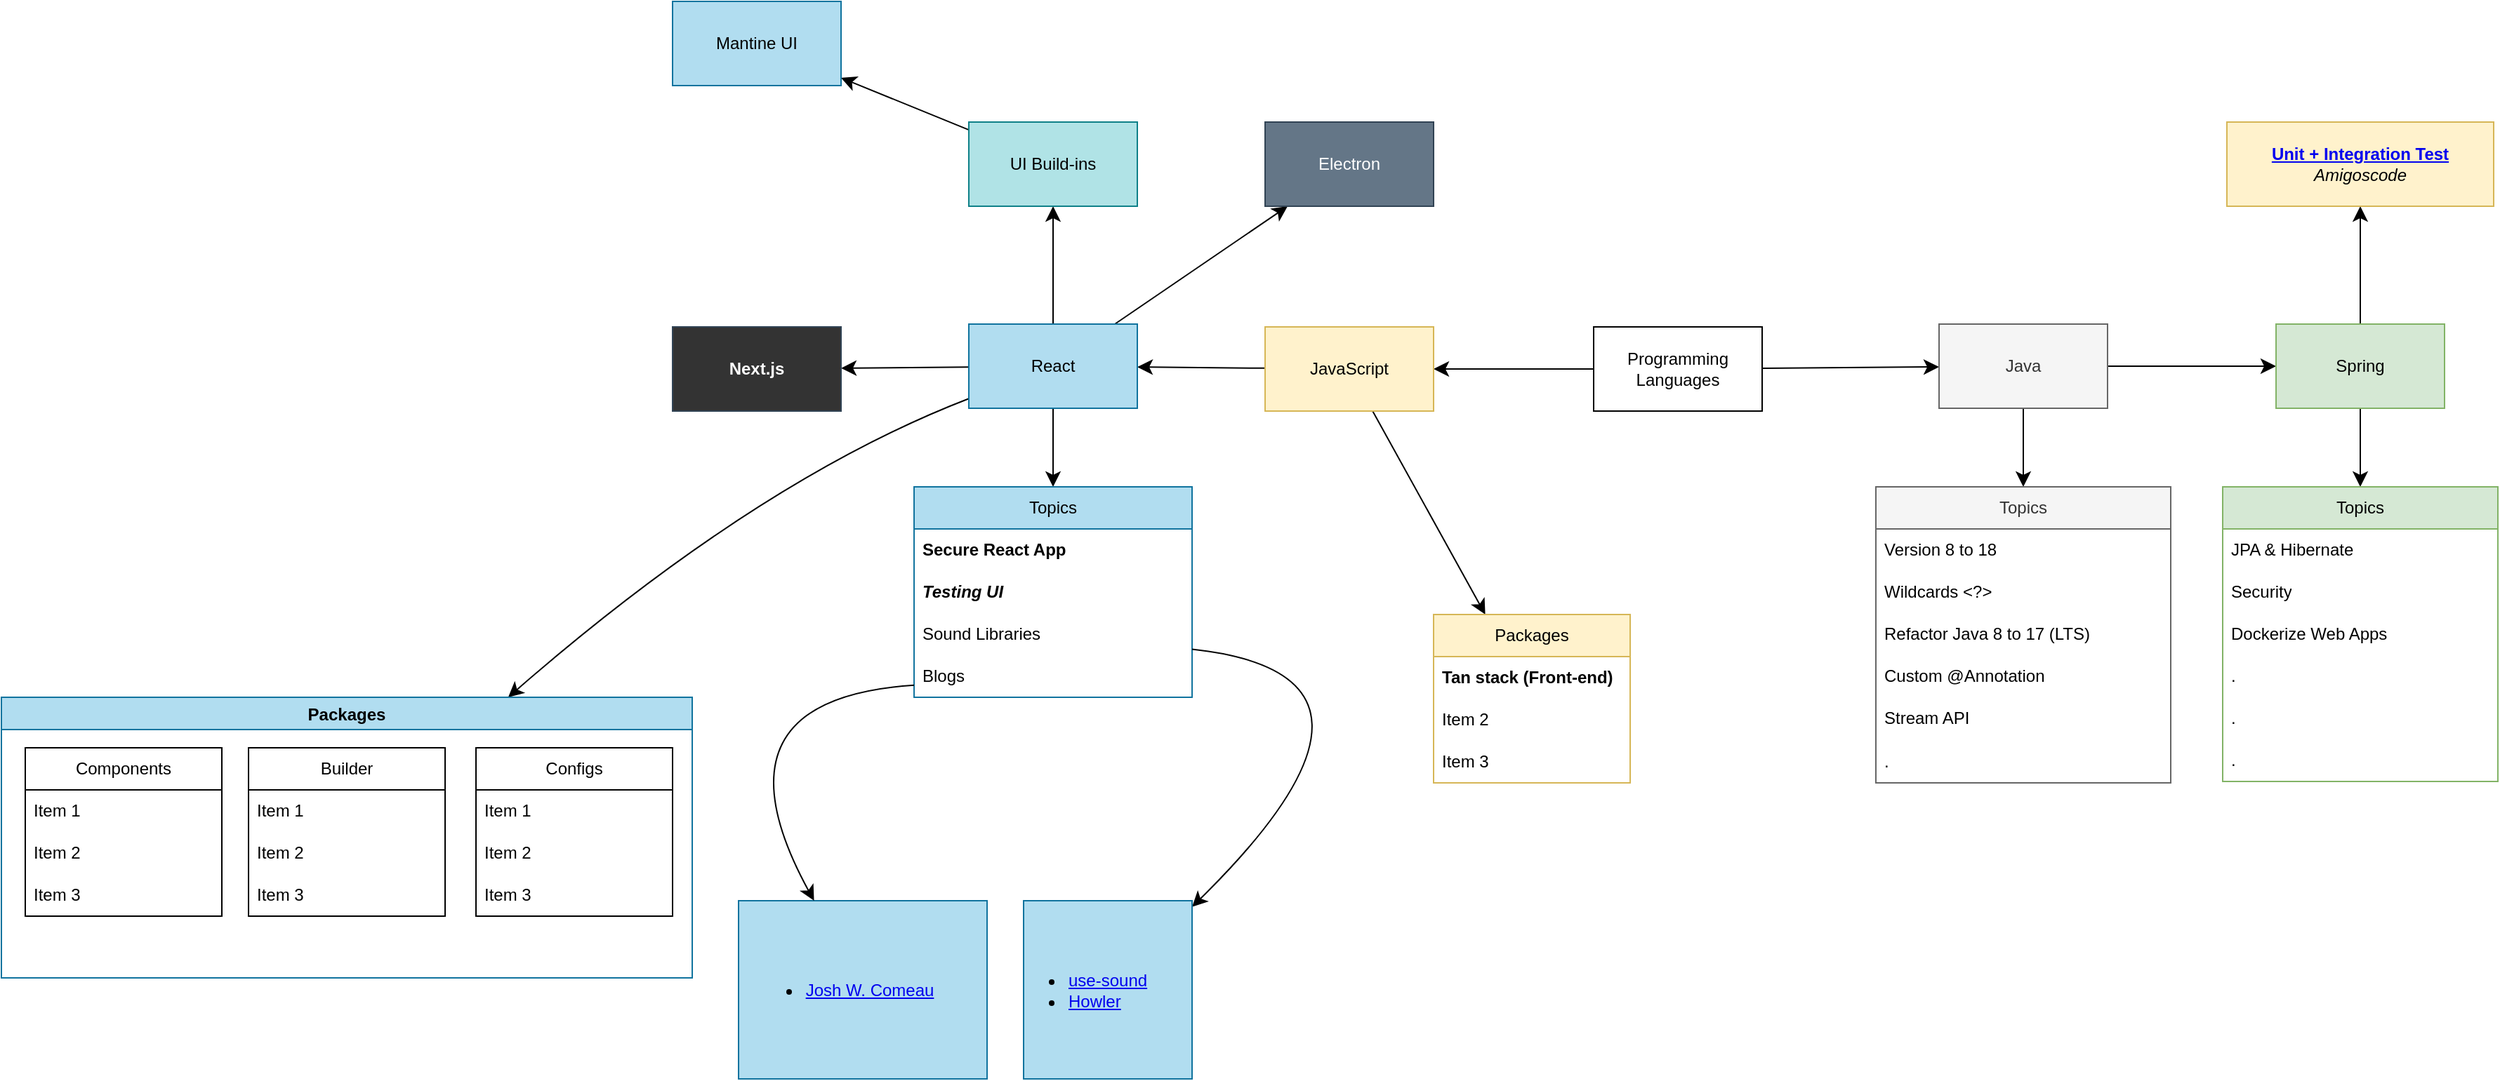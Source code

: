 <mxfile version="24.7.12" pages="4">
  <diagram name="Web tech" id="L8_Ru0DfRYATbcx9QnJk">
    <mxGraphModel dx="3034" dy="1204" grid="0" gridSize="10" guides="1" tooltips="1" connect="1" arrows="1" fold="1" page="0" pageScale="1" pageWidth="850" pageHeight="1100" math="0" shadow="0">
      <root>
        <mxCell id="0" />
        <mxCell id="1" parent="0" />
        <mxCell id="A_tRMl9OzeEIElT0_HVN-3" value="" style="edgeStyle=none;curved=1;rounded=0;orthogonalLoop=1;jettySize=auto;html=1;fontSize=12;startSize=8;endSize=8;" edge="1" parent="1" source="A_tRMl9OzeEIElT0_HVN-1" target="A_tRMl9OzeEIElT0_HVN-2">
          <mxGeometry relative="1" as="geometry" />
        </mxCell>
        <mxCell id="A_tRMl9OzeEIElT0_HVN-25" value="" style="edgeStyle=none;curved=1;rounded=0;orthogonalLoop=1;jettySize=auto;html=1;fontSize=12;startSize=8;endSize=8;" edge="1" parent="1" source="A_tRMl9OzeEIElT0_HVN-1" target="A_tRMl9OzeEIElT0_HVN-24">
          <mxGeometry relative="1" as="geometry" />
        </mxCell>
        <mxCell id="A_tRMl9OzeEIElT0_HVN-1" value="Programming Languages" style="whiteSpace=wrap;html=1;" vertex="1" parent="1">
          <mxGeometry x="-116" y="124" width="120" height="60" as="geometry" />
        </mxCell>
        <mxCell id="A_tRMl9OzeEIElT0_HVN-5" value="" style="edgeStyle=none;curved=1;rounded=0;orthogonalLoop=1;jettySize=auto;html=1;fontSize=12;startSize=8;endSize=8;" edge="1" parent="1" source="A_tRMl9OzeEIElT0_HVN-2" target="A_tRMl9OzeEIElT0_HVN-4">
          <mxGeometry relative="1" as="geometry" />
        </mxCell>
        <mxCell id="A_tRMl9OzeEIElT0_HVN-12" value="" style="edgeStyle=none;curved=1;rounded=0;orthogonalLoop=1;jettySize=auto;html=1;fontSize=12;startSize=8;endSize=8;" edge="1" parent="1" source="A_tRMl9OzeEIElT0_HVN-2" target="A_tRMl9OzeEIElT0_HVN-8">
          <mxGeometry relative="1" as="geometry" />
        </mxCell>
        <mxCell id="A_tRMl9OzeEIElT0_HVN-2" value="Java" style="whiteSpace=wrap;html=1;fillColor=#f5f5f5;fontColor=#333333;strokeColor=#666666;" vertex="1" parent="1">
          <mxGeometry x="130" y="122" width="120" height="60" as="geometry" />
        </mxCell>
        <mxCell id="A_tRMl9OzeEIElT0_HVN-7" value="" style="edgeStyle=none;curved=1;rounded=0;orthogonalLoop=1;jettySize=auto;html=1;fontSize=12;startSize=8;endSize=8;" edge="1" parent="1" source="A_tRMl9OzeEIElT0_HVN-4" target="A_tRMl9OzeEIElT0_HVN-6">
          <mxGeometry relative="1" as="geometry" />
        </mxCell>
        <mxCell id="A_tRMl9OzeEIElT0_HVN-20" value="" style="edgeStyle=none;curved=1;rounded=0;orthogonalLoop=1;jettySize=auto;html=1;fontSize=12;startSize=8;endSize=8;" edge="1" parent="1" source="A_tRMl9OzeEIElT0_HVN-4" target="A_tRMl9OzeEIElT0_HVN-16">
          <mxGeometry relative="1" as="geometry" />
        </mxCell>
        <UserObject label="Spring" link="https://start.spring.io/" linkTarget="_blank" id="A_tRMl9OzeEIElT0_HVN-4">
          <mxCell style="whiteSpace=wrap;html=1;fillColor=#d5e8d4;strokeColor=#82b366;" vertex="1" parent="1">
            <mxGeometry x="370" y="122" width="120" height="60" as="geometry" />
          </mxCell>
        </UserObject>
        <mxCell id="A_tRMl9OzeEIElT0_HVN-6" value="&lt;div&gt;&lt;a href=&quot;https://www.youtube.com/watch?v=Geq60OVyBPg&quot;&gt;&lt;b&gt;Unit + Integration Test &lt;br&gt;&lt;/b&gt;&lt;/a&gt;&lt;/div&gt;&lt;div&gt;&lt;i&gt;Amigoscode&lt;/i&gt;&lt;br&gt;&lt;/div&gt;" style="whiteSpace=wrap;html=1;fillColor=#fff2cc;strokeColor=#d6b656;" vertex="1" parent="1">
          <mxGeometry x="335" y="-22" width="190" height="60" as="geometry" />
        </mxCell>
        <mxCell id="A_tRMl9OzeEIElT0_HVN-8" value="Topics" style="swimlane;fontStyle=0;childLayout=stackLayout;horizontal=1;startSize=30;horizontalStack=0;resizeParent=1;resizeParentMax=0;resizeLast=0;collapsible=1;marginBottom=0;whiteSpace=wrap;html=1;fillColor=#f5f5f5;fontColor=#333333;strokeColor=#666666;" vertex="1" parent="1">
          <mxGeometry x="85" y="238" width="210" height="211" as="geometry" />
        </mxCell>
        <UserObject label="Version 8 to 18" link="https://www.youtube.com/watch?v=P7SI9mLwiqw" linkTarget="_blank" id="A_tRMl9OzeEIElT0_HVN-9">
          <mxCell style="text;strokeColor=none;fillColor=none;align=left;verticalAlign=middle;spacingLeft=4;spacingRight=4;overflow=hidden;points=[[0,0.5],[1,0.5]];portConstraint=eastwest;rotatable=0;whiteSpace=wrap;html=1;" vertex="1" parent="A_tRMl9OzeEIElT0_HVN-8">
            <mxGeometry y="30" width="210" height="30" as="geometry" />
          </mxCell>
        </UserObject>
        <UserObject label="Wildcards &amp;lt;?&amp;gt;" link="https://www.geeksforgeeks.org/wildcards-in-java/" linkTarget="_blank" id="A_tRMl9OzeEIElT0_HVN-10">
          <mxCell style="text;strokeColor=none;fillColor=none;align=left;verticalAlign=middle;spacingLeft=4;spacingRight=4;overflow=hidden;points=[[0,0.5],[1,0.5]];portConstraint=eastwest;rotatable=0;whiteSpace=wrap;html=1;" vertex="1" parent="A_tRMl9OzeEIElT0_HVN-8">
            <mxGeometry y="60" width="210" height="30" as="geometry" />
          </mxCell>
        </UserObject>
        <UserObject label="Refactor Java 8 to 17 (LTS)" link="https://www.youtube.com/watch?v=wW7uzc61tZ8" linkTarget="_blank" id="A_tRMl9OzeEIElT0_HVN-11">
          <mxCell style="text;strokeColor=none;fillColor=none;align=left;verticalAlign=middle;spacingLeft=4;spacingRight=4;overflow=hidden;points=[[0,0.5],[1,0.5]];portConstraint=eastwest;rotatable=0;whiteSpace=wrap;html=1;" vertex="1" parent="A_tRMl9OzeEIElT0_HVN-8">
            <mxGeometry y="90" width="210" height="30" as="geometry" />
          </mxCell>
        </UserObject>
        <UserObject label="Custom @Annotation" link="https://www.baeldung.com/java-custom-annotation" linkTarget="_blank" id="A_tRMl9OzeEIElT0_HVN-13">
          <mxCell style="text;strokeColor=none;fillColor=none;align=left;verticalAlign=middle;spacingLeft=4;spacingRight=4;overflow=hidden;points=[[0,0.5],[1,0.5]];portConstraint=eastwest;rotatable=0;whiteSpace=wrap;html=1;" vertex="1" parent="A_tRMl9OzeEIElT0_HVN-8">
            <mxGeometry y="120" width="210" height="30" as="geometry" />
          </mxCell>
        </UserObject>
        <UserObject label="Stream API" link="https://www.baeldung.com/java-streams" linkTarget="_blank" id="A_tRMl9OzeEIElT0_HVN-14">
          <mxCell style="text;strokeColor=none;fillColor=none;align=left;verticalAlign=middle;spacingLeft=4;spacingRight=4;overflow=hidden;points=[[0,0.5],[1,0.5]];portConstraint=eastwest;rotatable=0;whiteSpace=wrap;html=1;" vertex="1" parent="A_tRMl9OzeEIElT0_HVN-8">
            <mxGeometry y="150" width="210" height="30" as="geometry" />
          </mxCell>
        </UserObject>
        <UserObject label="." linkTarget="_blank" id="A_tRMl9OzeEIElT0_HVN-15">
          <mxCell style="text;strokeColor=none;fillColor=none;align=left;verticalAlign=middle;spacingLeft=4;spacingRight=4;overflow=hidden;points=[[0,0.5],[1,0.5]];portConstraint=eastwest;rotatable=0;whiteSpace=wrap;html=1;" vertex="1" parent="A_tRMl9OzeEIElT0_HVN-8">
            <mxGeometry y="180" width="210" height="31" as="geometry" />
          </mxCell>
        </UserObject>
        <mxCell id="A_tRMl9OzeEIElT0_HVN-16" value="Topics" style="swimlane;fontStyle=0;childLayout=stackLayout;horizontal=1;startSize=30;horizontalStack=0;resizeParent=1;resizeParentMax=0;resizeLast=0;collapsible=1;marginBottom=0;whiteSpace=wrap;html=1;fillColor=#d5e8d4;strokeColor=#82b366;" vertex="1" parent="1">
          <mxGeometry x="332" y="238" width="196" height="210" as="geometry" />
        </mxCell>
        <UserObject label="JPA &amp;amp; Hibernate" link="https://www.baeldung.com/learn-jpa-hibernate" linkTarget="_blank" id="A_tRMl9OzeEIElT0_HVN-17">
          <mxCell style="text;strokeColor=none;fillColor=none;align=left;verticalAlign=middle;spacingLeft=4;spacingRight=4;overflow=hidden;points=[[0,0.5],[1,0.5]];portConstraint=eastwest;rotatable=0;whiteSpace=wrap;html=1;" vertex="1" parent="A_tRMl9OzeEIElT0_HVN-16">
            <mxGeometry y="30" width="196" height="30" as="geometry" />
          </mxCell>
        </UserObject>
        <UserObject label="Security" link="https://www.baeldung.com/security-spring" linkTarget="_blank" id="A_tRMl9OzeEIElT0_HVN-18">
          <mxCell style="text;strokeColor=none;fillColor=none;align=left;verticalAlign=middle;spacingLeft=4;spacingRight=4;overflow=hidden;points=[[0,0.5],[1,0.5]];portConstraint=eastwest;rotatable=0;whiteSpace=wrap;html=1;" vertex="1" parent="A_tRMl9OzeEIElT0_HVN-16">
            <mxGeometry y="60" width="196" height="30" as="geometry" />
          </mxCell>
        </UserObject>
        <UserObject label="Dockerize Web Apps" link="https://www.youtube.com/watch?v=IGg1Rx29_O0" linkTarget="_blank" id="A_tRMl9OzeEIElT0_HVN-19">
          <mxCell style="text;strokeColor=none;fillColor=none;align=left;verticalAlign=middle;spacingLeft=4;spacingRight=4;overflow=hidden;points=[[0,0.5],[1,0.5]];portConstraint=eastwest;rotatable=0;whiteSpace=wrap;html=1;" vertex="1" parent="A_tRMl9OzeEIElT0_HVN-16">
            <mxGeometry y="90" width="196" height="30" as="geometry" />
          </mxCell>
        </UserObject>
        <mxCell id="A_tRMl9OzeEIElT0_HVN-21" value="." style="text;strokeColor=none;fillColor=none;align=left;verticalAlign=middle;spacingLeft=4;spacingRight=4;overflow=hidden;points=[[0,0.5],[1,0.5]];portConstraint=eastwest;rotatable=0;whiteSpace=wrap;html=1;" vertex="1" parent="A_tRMl9OzeEIElT0_HVN-16">
          <mxGeometry y="120" width="196" height="30" as="geometry" />
        </mxCell>
        <mxCell id="A_tRMl9OzeEIElT0_HVN-22" value="." style="text;strokeColor=none;fillColor=none;align=left;verticalAlign=middle;spacingLeft=4;spacingRight=4;overflow=hidden;points=[[0,0.5],[1,0.5]];portConstraint=eastwest;rotatable=0;whiteSpace=wrap;html=1;" vertex="1" parent="A_tRMl9OzeEIElT0_HVN-16">
          <mxGeometry y="150" width="196" height="30" as="geometry" />
        </mxCell>
        <mxCell id="A_tRMl9OzeEIElT0_HVN-23" value="." style="text;strokeColor=none;fillColor=none;align=left;verticalAlign=middle;spacingLeft=4;spacingRight=4;overflow=hidden;points=[[0,0.5],[1,0.5]];portConstraint=eastwest;rotatable=0;whiteSpace=wrap;html=1;" vertex="1" parent="A_tRMl9OzeEIElT0_HVN-16">
          <mxGeometry y="180" width="196" height="30" as="geometry" />
        </mxCell>
        <mxCell id="A_tRMl9OzeEIElT0_HVN-27" value="" style="edgeStyle=none;curved=1;rounded=0;orthogonalLoop=1;jettySize=auto;html=1;fontSize=12;startSize=8;endSize=8;" edge="1" parent="1" source="A_tRMl9OzeEIElT0_HVN-24" target="A_tRMl9OzeEIElT0_HVN-26">
          <mxGeometry relative="1" as="geometry" />
        </mxCell>
        <mxCell id="KCr9B8nPTUCZR2uz-M1f-5" style="edgeStyle=none;curved=1;rounded=0;orthogonalLoop=1;jettySize=auto;html=1;fontSize=12;startSize=8;endSize=8;" edge="1" parent="1" source="A_tRMl9OzeEIElT0_HVN-24" target="KCr9B8nPTUCZR2uz-M1f-1">
          <mxGeometry relative="1" as="geometry" />
        </mxCell>
        <mxCell id="A_tRMl9OzeEIElT0_HVN-24" value="JavaScript" style="whiteSpace=wrap;html=1;fillColor=#fff2cc;strokeColor=#d6b656;" vertex="1" parent="1">
          <mxGeometry x="-350" y="124" width="120" height="60" as="geometry" />
        </mxCell>
        <mxCell id="A_tRMl9OzeEIElT0_HVN-29" value="" style="edgeStyle=none;curved=1;rounded=0;orthogonalLoop=1;jettySize=auto;html=1;fontSize=12;startSize=8;endSize=8;" edge="1" parent="1" source="A_tRMl9OzeEIElT0_HVN-26" target="A_tRMl9OzeEIElT0_HVN-28">
          <mxGeometry relative="1" as="geometry" />
        </mxCell>
        <mxCell id="A_tRMl9OzeEIElT0_HVN-31" value="" style="edgeStyle=none;curved=1;rounded=0;orthogonalLoop=1;jettySize=auto;html=1;fontSize=12;startSize=8;endSize=8;" edge="1" parent="1" source="A_tRMl9OzeEIElT0_HVN-26" target="A_tRMl9OzeEIElT0_HVN-30">
          <mxGeometry relative="1" as="geometry" />
        </mxCell>
        <mxCell id="A_tRMl9OzeEIElT0_HVN-35" value="" style="edgeStyle=none;curved=1;rounded=0;orthogonalLoop=1;jettySize=auto;html=1;fontSize=12;startSize=8;endSize=8;" edge="1" parent="1" source="A_tRMl9OzeEIElT0_HVN-26" target="A_tRMl9OzeEIElT0_HVN-34">
          <mxGeometry relative="1" as="geometry" />
        </mxCell>
        <mxCell id="A_tRMl9OzeEIElT0_HVN-51" value="" style="edgeStyle=none;curved=1;rounded=0;orthogonalLoop=1;jettySize=auto;html=1;fontSize=12;startSize=8;endSize=8;" edge="1" parent="1" source="A_tRMl9OzeEIElT0_HVN-26" target="A_tRMl9OzeEIElT0_HVN-36">
          <mxGeometry relative="1" as="geometry" />
        </mxCell>
        <mxCell id="ZUR34FMZ-z1ubkFYYx9P-1" style="edgeStyle=none;curved=1;rounded=0;orthogonalLoop=1;jettySize=auto;html=1;fontSize=12;startSize=8;endSize=8;" edge="1" parent="1" source="A_tRMl9OzeEIElT0_HVN-26" target="ZUR34FMZ-z1ubkFYYx9P-7">
          <mxGeometry relative="1" as="geometry">
            <mxPoint x="-798" y="396" as="targetPoint" />
            <Array as="points">
              <mxPoint x="-711" y="233" />
            </Array>
          </mxGeometry>
        </mxCell>
        <mxCell id="A_tRMl9OzeEIElT0_HVN-26" value="React" style="whiteSpace=wrap;html=1;fillColor=#b1ddf0;strokeColor=#10739e;" vertex="1" parent="1">
          <mxGeometry x="-561" y="122" width="120" height="60" as="geometry" />
        </mxCell>
        <mxCell id="A_tRMl9OzeEIElT0_HVN-28" value="Next.js" style="whiteSpace=wrap;html=1;fillColor=#333333;strokeColor=#314354;fontColor=#ffffff;fontStyle=1" vertex="1" parent="1">
          <mxGeometry x="-772" y="124" width="120" height="60" as="geometry" />
        </mxCell>
        <mxCell id="A_tRMl9OzeEIElT0_HVN-33" value="" style="edgeStyle=none;curved=1;rounded=0;orthogonalLoop=1;jettySize=auto;html=1;fontSize=12;startSize=8;endSize=8;" edge="1" parent="1" source="A_tRMl9OzeEIElT0_HVN-30" target="A_tRMl9OzeEIElT0_HVN-32">
          <mxGeometry relative="1" as="geometry" />
        </mxCell>
        <mxCell id="A_tRMl9OzeEIElT0_HVN-30" value="UI Build-ins" style="whiteSpace=wrap;html=1;fillColor=#b0e3e6;strokeColor=#0e8088;" vertex="1" parent="1">
          <mxGeometry x="-561" y="-22" width="120" height="60" as="geometry" />
        </mxCell>
        <mxCell id="A_tRMl9OzeEIElT0_HVN-32" value="Mantine UI" style="whiteSpace=wrap;html=1;fillColor=#b1ddf0;strokeColor=#10739e;" vertex="1" parent="1">
          <mxGeometry x="-772" y="-108" width="120" height="60" as="geometry" />
        </mxCell>
        <UserObject label="Electron" link="https://www.youtube.com/watch?v=oAaS9ix8pes" linkTarget="_blank" id="A_tRMl9OzeEIElT0_HVN-34">
          <mxCell style="whiteSpace=wrap;html=1;fillColor=#647687;strokeColor=#314354;fontColor=#ffffff;" vertex="1" parent="1">
            <mxGeometry x="-350" y="-22" width="120" height="60" as="geometry" />
          </mxCell>
        </UserObject>
        <mxCell id="A_tRMl9OzeEIElT0_HVN-36" value="Topics" style="swimlane;fontStyle=0;childLayout=stackLayout;horizontal=1;startSize=30;horizontalStack=0;resizeParent=1;resizeParentMax=0;resizeLast=0;collapsible=1;marginBottom=0;whiteSpace=wrap;html=1;fillColor=#b1ddf0;strokeColor=#10739e;" vertex="1" parent="1">
          <mxGeometry x="-600" y="238" width="198" height="150" as="geometry" />
        </mxCell>
        <UserObject label="Secure React App" link="https://www.freecodecamp.org/news/best-practices-for-security-of-your-react-js-application/" linkTarget="_blank" id="A_tRMl9OzeEIElT0_HVN-37">
          <mxCell style="text;align=left;verticalAlign=middle;spacingLeft=4;spacingRight=4;overflow=hidden;points=[[0,0.5],[1,0.5]];portConstraint=eastwest;rotatable=0;whiteSpace=wrap;html=1;fontStyle=1" vertex="1" parent="A_tRMl9OzeEIElT0_HVN-36">
            <mxGeometry y="30" width="198" height="30" as="geometry" />
          </mxCell>
        </UserObject>
        <UserObject label="Testing UI" link="https://www.youtube.com/playlist?list=PLC3y8-rFHvwirqe1KHFCHJ0RqNuN61SJd" linkTarget="_blank" id="A_tRMl9OzeEIElT0_HVN-38">
          <mxCell style="text;strokeColor=none;fillColor=none;align=left;verticalAlign=middle;spacingLeft=4;spacingRight=4;overflow=hidden;points=[[0,0.5],[1,0.5]];portConstraint=eastwest;rotatable=0;whiteSpace=wrap;html=1;fontStyle=3" vertex="1" parent="A_tRMl9OzeEIElT0_HVN-36">
            <mxGeometry y="60" width="198" height="30" as="geometry" />
          </mxCell>
        </UserObject>
        <mxCell id="A_tRMl9OzeEIElT0_HVN-39" value="Sound Libraries" style="text;strokeColor=none;fillColor=none;align=left;verticalAlign=middle;spacingLeft=4;spacingRight=4;overflow=hidden;points=[[0,0.5],[1,0.5]];portConstraint=eastwest;rotatable=0;whiteSpace=wrap;html=1;" vertex="1" parent="A_tRMl9OzeEIElT0_HVN-36">
          <mxGeometry y="90" width="198" height="30" as="geometry" />
        </mxCell>
        <mxCell id="A_tRMl9OzeEIElT0_HVN-42" value="Blogs" style="text;strokeColor=none;fillColor=none;align=left;verticalAlign=middle;spacingLeft=4;spacingRight=4;overflow=hidden;points=[[0,0.5],[1,0.5]];portConstraint=eastwest;rotatable=0;whiteSpace=wrap;html=1;" vertex="1" parent="A_tRMl9OzeEIElT0_HVN-36">
          <mxGeometry y="120" width="198" height="30" as="geometry" />
        </mxCell>
        <mxCell id="A_tRMl9OzeEIElT0_HVN-47" style="edgeStyle=none;curved=1;rounded=0;orthogonalLoop=1;jettySize=auto;html=1;fontSize=12;startSize=8;endSize=8;" edge="1" parent="1" source="A_tRMl9OzeEIElT0_HVN-39" target="A_tRMl9OzeEIElT0_HVN-48">
          <mxGeometry relative="1" as="geometry">
            <mxPoint x="-362" y="343.292" as="targetPoint" />
            <Array as="points">
              <mxPoint x="-234" y="372" />
            </Array>
          </mxGeometry>
        </mxCell>
        <mxCell id="A_tRMl9OzeEIElT0_HVN-48" value="&lt;ul style=&quot;padding-left: 20px;&quot;&gt;&lt;li&gt;&lt;a href=&quot;https://www.joshwcomeau.com/react/announcing-use-sound-react-hook/&quot;&gt;use-sound&lt;/a&gt;&lt;/li&gt;&lt;li&gt;&lt;a href=&quot;https://howlerjs.com/&quot;&gt;Howler&lt;/a&gt;&lt;/li&gt;&lt;/ul&gt;" style="whiteSpace=wrap;html=1;fillColor=#b1ddf0;strokeColor=#10739e;align=left;spacingLeft=10;" vertex="1" parent="1">
          <mxGeometry x="-522" y="533" width="120" height="127" as="geometry" />
        </mxCell>
        <mxCell id="A_tRMl9OzeEIElT0_HVN-49" value="&lt;ul style=&quot;padding-left: 10px;&quot;&gt;&lt;li&gt;&lt;a href=&quot;https://www.joshwcomeau.com/&quot;&gt;Josh W. Comeau&lt;/a&gt;&lt;/li&gt;&lt;/ul&gt;" style="whiteSpace=wrap;html=1;fillColor=#b1ddf0;strokeColor=#10739e;align=center;" vertex="1" parent="1">
          <mxGeometry x="-725" y="533" width="177" height="127" as="geometry" />
        </mxCell>
        <mxCell id="A_tRMl9OzeEIElT0_HVN-50" style="edgeStyle=none;curved=1;rounded=0;orthogonalLoop=1;jettySize=auto;html=1;fontSize=12;startSize=8;endSize=8;" edge="1" parent="1" source="A_tRMl9OzeEIElT0_HVN-42" target="A_tRMl9OzeEIElT0_HVN-49">
          <mxGeometry relative="1" as="geometry">
            <Array as="points">
              <mxPoint x="-750" y="389" />
            </Array>
          </mxGeometry>
        </mxCell>
        <mxCell id="KCr9B8nPTUCZR2uz-M1f-1" value="Packages" style="swimlane;fontStyle=0;childLayout=stackLayout;horizontal=1;startSize=30;horizontalStack=0;resizeParent=1;resizeParentMax=0;resizeLast=0;collapsible=1;marginBottom=0;whiteSpace=wrap;html=1;fillColor=#fff2cc;strokeColor=#d6b656;" vertex="1" parent="1">
          <mxGeometry x="-230" y="329" width="140" height="120" as="geometry" />
        </mxCell>
        <mxCell id="KCr9B8nPTUCZR2uz-M1f-2" value="Tan stack (Front-end)" style="text;strokeColor=none;fillColor=none;align=left;verticalAlign=middle;spacingLeft=4;spacingRight=4;overflow=hidden;points=[[0,0.5],[1,0.5]];portConstraint=eastwest;rotatable=0;whiteSpace=wrap;html=1;fontStyle=1" vertex="1" parent="KCr9B8nPTUCZR2uz-M1f-1">
          <mxGeometry y="30" width="140" height="30" as="geometry" />
        </mxCell>
        <mxCell id="KCr9B8nPTUCZR2uz-M1f-3" value="Item 2" style="text;strokeColor=none;fillColor=none;align=left;verticalAlign=middle;spacingLeft=4;spacingRight=4;overflow=hidden;points=[[0,0.5],[1,0.5]];portConstraint=eastwest;rotatable=0;whiteSpace=wrap;html=1;" vertex="1" parent="KCr9B8nPTUCZR2uz-M1f-1">
          <mxGeometry y="60" width="140" height="30" as="geometry" />
        </mxCell>
        <mxCell id="KCr9B8nPTUCZR2uz-M1f-4" value="Item 3" style="text;strokeColor=none;fillColor=none;align=left;verticalAlign=middle;spacingLeft=4;spacingRight=4;overflow=hidden;points=[[0,0.5],[1,0.5]];portConstraint=eastwest;rotatable=0;whiteSpace=wrap;html=1;" vertex="1" parent="KCr9B8nPTUCZR2uz-M1f-1">
          <mxGeometry y="90" width="140" height="30" as="geometry" />
        </mxCell>
        <mxCell id="ZUR34FMZ-z1ubkFYYx9P-7" value="Packages" style="swimlane;fillColor=#b1ddf0;strokeColor=#10739e;" vertex="1" parent="1">
          <mxGeometry x="-1250" y="388" width="492" height="200" as="geometry" />
        </mxCell>
        <mxCell id="ZUR34FMZ-z1ubkFYYx9P-2" value="Components" style="swimlane;fontStyle=0;childLayout=stackLayout;horizontal=1;startSize=30;horizontalStack=0;resizeParent=1;resizeParentMax=0;resizeLast=0;collapsible=1;marginBottom=0;whiteSpace=wrap;html=1;" vertex="1" parent="ZUR34FMZ-z1ubkFYYx9P-7">
          <mxGeometry x="17" y="36" width="140" height="120" as="geometry" />
        </mxCell>
        <mxCell id="ZUR34FMZ-z1ubkFYYx9P-3" value="Item 1" style="text;strokeColor=none;fillColor=none;align=left;verticalAlign=middle;spacingLeft=4;spacingRight=4;overflow=hidden;points=[[0,0.5],[1,0.5]];portConstraint=eastwest;rotatable=0;whiteSpace=wrap;html=1;" vertex="1" parent="ZUR34FMZ-z1ubkFYYx9P-2">
          <mxGeometry y="30" width="140" height="30" as="geometry" />
        </mxCell>
        <mxCell id="ZUR34FMZ-z1ubkFYYx9P-4" value="Item 2" style="text;strokeColor=none;fillColor=none;align=left;verticalAlign=middle;spacingLeft=4;spacingRight=4;overflow=hidden;points=[[0,0.5],[1,0.5]];portConstraint=eastwest;rotatable=0;whiteSpace=wrap;html=1;" vertex="1" parent="ZUR34FMZ-z1ubkFYYx9P-2">
          <mxGeometry y="60" width="140" height="30" as="geometry" />
        </mxCell>
        <mxCell id="ZUR34FMZ-z1ubkFYYx9P-5" value="Item 3" style="text;strokeColor=none;fillColor=none;align=left;verticalAlign=middle;spacingLeft=4;spacingRight=4;overflow=hidden;points=[[0,0.5],[1,0.5]];portConstraint=eastwest;rotatable=0;whiteSpace=wrap;html=1;" vertex="1" parent="ZUR34FMZ-z1ubkFYYx9P-2">
          <mxGeometry y="90" width="140" height="30" as="geometry" />
        </mxCell>
        <mxCell id="ZUR34FMZ-z1ubkFYYx9P-8" value="Builder" style="swimlane;fontStyle=0;childLayout=stackLayout;horizontal=1;startSize=30;horizontalStack=0;resizeParent=1;resizeParentMax=0;resizeLast=0;collapsible=1;marginBottom=0;whiteSpace=wrap;html=1;" vertex="1" parent="ZUR34FMZ-z1ubkFYYx9P-7">
          <mxGeometry x="176" y="36" width="140" height="120" as="geometry" />
        </mxCell>
        <mxCell id="ZUR34FMZ-z1ubkFYYx9P-9" value="Item 1" style="text;strokeColor=none;fillColor=none;align=left;verticalAlign=middle;spacingLeft=4;spacingRight=4;overflow=hidden;points=[[0,0.5],[1,0.5]];portConstraint=eastwest;rotatable=0;whiteSpace=wrap;html=1;" vertex="1" parent="ZUR34FMZ-z1ubkFYYx9P-8">
          <mxGeometry y="30" width="140" height="30" as="geometry" />
        </mxCell>
        <mxCell id="ZUR34FMZ-z1ubkFYYx9P-10" value="Item 2" style="text;strokeColor=none;fillColor=none;align=left;verticalAlign=middle;spacingLeft=4;spacingRight=4;overflow=hidden;points=[[0,0.5],[1,0.5]];portConstraint=eastwest;rotatable=0;whiteSpace=wrap;html=1;" vertex="1" parent="ZUR34FMZ-z1ubkFYYx9P-8">
          <mxGeometry y="60" width="140" height="30" as="geometry" />
        </mxCell>
        <mxCell id="ZUR34FMZ-z1ubkFYYx9P-11" value="Item 3" style="text;strokeColor=none;fillColor=none;align=left;verticalAlign=middle;spacingLeft=4;spacingRight=4;overflow=hidden;points=[[0,0.5],[1,0.5]];portConstraint=eastwest;rotatable=0;whiteSpace=wrap;html=1;" vertex="1" parent="ZUR34FMZ-z1ubkFYYx9P-8">
          <mxGeometry y="90" width="140" height="30" as="geometry" />
        </mxCell>
        <mxCell id="ZUR34FMZ-z1ubkFYYx9P-12" value="Configs" style="swimlane;fontStyle=0;childLayout=stackLayout;horizontal=1;startSize=30;horizontalStack=0;resizeParent=1;resizeParentMax=0;resizeLast=0;collapsible=1;marginBottom=0;whiteSpace=wrap;html=1;" vertex="1" parent="ZUR34FMZ-z1ubkFYYx9P-7">
          <mxGeometry x="338" y="36" width="140" height="120" as="geometry" />
        </mxCell>
        <mxCell id="ZUR34FMZ-z1ubkFYYx9P-13" value="Item 1" style="text;strokeColor=none;fillColor=none;align=left;verticalAlign=middle;spacingLeft=4;spacingRight=4;overflow=hidden;points=[[0,0.5],[1,0.5]];portConstraint=eastwest;rotatable=0;whiteSpace=wrap;html=1;" vertex="1" parent="ZUR34FMZ-z1ubkFYYx9P-12">
          <mxGeometry y="30" width="140" height="30" as="geometry" />
        </mxCell>
        <mxCell id="ZUR34FMZ-z1ubkFYYx9P-14" value="Item 2" style="text;strokeColor=none;fillColor=none;align=left;verticalAlign=middle;spacingLeft=4;spacingRight=4;overflow=hidden;points=[[0,0.5],[1,0.5]];portConstraint=eastwest;rotatable=0;whiteSpace=wrap;html=1;" vertex="1" parent="ZUR34FMZ-z1ubkFYYx9P-12">
          <mxGeometry y="60" width="140" height="30" as="geometry" />
        </mxCell>
        <mxCell id="ZUR34FMZ-z1ubkFYYx9P-15" value="Item 3" style="text;strokeColor=none;fillColor=none;align=left;verticalAlign=middle;spacingLeft=4;spacingRight=4;overflow=hidden;points=[[0,0.5],[1,0.5]];portConstraint=eastwest;rotatable=0;whiteSpace=wrap;html=1;" vertex="1" parent="ZUR34FMZ-z1ubkFYYx9P-12">
          <mxGeometry y="90" width="140" height="30" as="geometry" />
        </mxCell>
      </root>
    </mxGraphModel>
  </diagram>
  <diagram id="3JJq7_LsB5F_0fVbgoNV" name="Tools">
    <mxGraphModel dx="1834" dy="804" grid="0" gridSize="10" guides="1" tooltips="1" connect="1" arrows="1" fold="1" page="0" pageScale="1" pageWidth="850" pageHeight="1100" math="0" shadow="0">
      <root>
        <mxCell id="0" />
        <mxCell id="1" parent="0" />
        <mxCell id="JMtL9tblvnOGUnaOan4T-3" value="" style="edgeStyle=none;curved=1;rounded=0;orthogonalLoop=1;jettySize=auto;html=1;fontSize=12;startSize=8;endSize=8;" edge="1" parent="1" source="JMtL9tblvnOGUnaOan4T-1" target="JMtL9tblvnOGUnaOan4T-2">
          <mxGeometry relative="1" as="geometry" />
        </mxCell>
        <mxCell id="JMtL9tblvnOGUnaOan4T-5" value="" style="edgeStyle=none;curved=1;rounded=0;orthogonalLoop=1;jettySize=auto;html=1;fontSize=12;startSize=8;endSize=8;" edge="1" parent="1" source="JMtL9tblvnOGUnaOan4T-1" target="JMtL9tblvnOGUnaOan4T-4">
          <mxGeometry relative="1" as="geometry" />
        </mxCell>
        <mxCell id="JMtL9tblvnOGUnaOan4T-7" value="" style="edgeStyle=none;curved=1;rounded=0;orthogonalLoop=1;jettySize=auto;html=1;fontSize=12;startSize=8;endSize=8;" edge="1" parent="1" source="JMtL9tblvnOGUnaOan4T-1" target="JMtL9tblvnOGUnaOan4T-6">
          <mxGeometry relative="1" as="geometry" />
        </mxCell>
        <mxCell id="JMtL9tblvnOGUnaOan4T-1" value="&lt;div&gt;Sandbox&lt;/div&gt;" style="whiteSpace=wrap;html=1;fontStyle=1;" vertex="1" parent="1">
          <mxGeometry x="84" y="76" width="120" height="60" as="geometry" />
        </mxCell>
        <UserObject label="CodeSandbox" link="https://codesandbox.io" linkTarget="_blank" id="JMtL9tblvnOGUnaOan4T-2">
          <mxCell style="whiteSpace=wrap;html=1;fontStyle=1;fillColor=#647687;strokeColor=#314354;fontColor=#ffffff;" vertex="1" parent="1">
            <mxGeometry x="-156" y="76" width="120" height="60" as="geometry" />
          </mxCell>
        </UserObject>
        <UserObject label="StackBliz" link="https://stackblitz.com/" linkTarget="_blank" id="JMtL9tblvnOGUnaOan4T-4">
          <mxCell style="whiteSpace=wrap;html=1;fontStyle=1;fillColor=#0050ef;strokeColor=#001DBC;fontColor=#ffffff;" vertex="1" parent="1">
            <mxGeometry x="-156" y="181" width="120" height="60" as="geometry" />
          </mxCell>
        </UserObject>
        <UserObject label="IDX - Google" link="https://idx.google.com/" linkTarget="_blank" id="JMtL9tblvnOGUnaOan4T-6">
          <mxCell style="whiteSpace=wrap;html=1;fontStyle=1;fillColor=#6a00ff;strokeColor=#3700CC;fontColor=#ffffff;" vertex="1" parent="1">
            <mxGeometry x="-156" y="286" width="120" height="60" as="geometry" />
          </mxCell>
        </UserObject>
        <mxCell id="SjWWZ0eTn_zPqFBhJ8x_-4" value="" style="edgeStyle=none;curved=1;rounded=0;orthogonalLoop=1;jettySize=auto;html=1;fontSize=12;startSize=8;endSize=8;" edge="1" parent="1" source="SjWWZ0eTn_zPqFBhJ8x_-2" target="SjWWZ0eTn_zPqFBhJ8x_-5">
          <mxGeometry relative="1" as="geometry">
            <mxPoint x="479" y="108.043" as="targetPoint" />
          </mxGeometry>
        </mxCell>
        <mxCell id="SjWWZ0eTn_zPqFBhJ8x_-2" value="&lt;div&gt;Data&lt;/div&gt;&lt;div&gt;Generator&lt;/div&gt;" style="whiteSpace=wrap;html=1;fontStyle=1;fillColor=#bac8d3;strokeColor=#23445d;" vertex="1" parent="1">
          <mxGeometry x="291" y="76" width="120" height="60" as="geometry" />
        </mxCell>
        <mxCell id="SjWWZ0eTn_zPqFBhJ8x_-5" value="JSON" style="swimlane;fontStyle=0;childLayout=stackLayout;horizontal=1;startSize=30;horizontalStack=0;resizeParent=1;resizeParentMax=0;resizeLast=0;collapsible=1;marginBottom=0;whiteSpace=wrap;html=1;fillColor=#bac8d3;strokeColor=#23445d;" vertex="1" parent="1">
          <mxGeometry x="490" y="46" width="140" height="120" as="geometry" />
        </mxCell>
        <mxCell id="SjWWZ0eTn_zPqFBhJ8x_-6" value="Item 1" style="text;strokeColor=none;fillColor=none;align=left;verticalAlign=middle;spacingLeft=4;spacingRight=4;overflow=hidden;points=[[0,0.5],[1,0.5]];portConstraint=eastwest;rotatable=0;whiteSpace=wrap;html=1;" vertex="1" parent="SjWWZ0eTn_zPqFBhJ8x_-5">
          <mxGeometry y="30" width="140" height="30" as="geometry" />
        </mxCell>
        <mxCell id="SjWWZ0eTn_zPqFBhJ8x_-7" value="Item 2" style="text;strokeColor=none;fillColor=none;align=left;verticalAlign=middle;spacingLeft=4;spacingRight=4;overflow=hidden;points=[[0,0.5],[1,0.5]];portConstraint=eastwest;rotatable=0;whiteSpace=wrap;html=1;" vertex="1" parent="SjWWZ0eTn_zPqFBhJ8x_-5">
          <mxGeometry y="60" width="140" height="30" as="geometry" />
        </mxCell>
        <mxCell id="SjWWZ0eTn_zPqFBhJ8x_-8" value="Item 3" style="text;strokeColor=none;fillColor=none;align=left;verticalAlign=middle;spacingLeft=4;spacingRight=4;overflow=hidden;points=[[0,0.5],[1,0.5]];portConstraint=eastwest;rotatable=0;whiteSpace=wrap;html=1;" vertex="1" parent="SjWWZ0eTn_zPqFBhJ8x_-5">
          <mxGeometry y="90" width="140" height="30" as="geometry" />
        </mxCell>
      </root>
    </mxGraphModel>
  </diagram>
  <diagram id="9xyypKEmJsjdjTQy7zQF" name="Database">
    <mxGraphModel dx="1434" dy="804" grid="0" gridSize="10" guides="1" tooltips="1" connect="1" arrows="1" fold="1" page="0" pageScale="1" pageWidth="850" pageHeight="1100" math="0" shadow="0">
      <root>
        <mxCell id="0" />
        <mxCell id="1" parent="0" />
        <UserObject label="MySQL" link="https://www.mysqltutorial.org/" linkTarget="_blank" id="Auw5MxJN1BmIRaZSXPym-1">
          <mxCell style="whiteSpace=wrap;html=1;fontStyle=1;fillColor=#dae8fc;gradientColor=#7ea6e0;strokeColor=#6c8ebf;" vertex="1" parent="1">
            <mxGeometry x="176" y="36" width="120" height="60" as="geometry" />
          </mxCell>
        </UserObject>
      </root>
    </mxGraphModel>
  </diagram>
  <diagram id="E000oMzxQWiZKa2nbOKy" name="Resources">
    <mxGraphModel dx="1834" dy="804" grid="0" gridSize="10" guides="1" tooltips="1" connect="1" arrows="1" fold="1" page="0" pageScale="1" pageWidth="850" pageHeight="1100" math="0" shadow="0">
      <root>
        <mxCell id="0" />
        <mxCell id="1" parent="0" />
        <mxCell id="pIs04Jaqg0BENpme3WI6-2" value="Sound" style="swimlane;fontStyle=0;childLayout=stackLayout;horizontal=1;startSize=30;horizontalStack=0;resizeParent=1;resizeParentMax=0;resizeLast=0;collapsible=1;marginBottom=0;whiteSpace=wrap;html=1;" vertex="1" parent="1">
          <mxGeometry x="-148" y="26" width="140" height="120" as="geometry" />
        </mxCell>
        <UserObject label="&lt;div&gt;Sound effects&lt;/div&gt;" link="https://mixkit.co/free-sound-effects/" linkTarget="_blank" id="pIs04Jaqg0BENpme3WI6-3">
          <mxCell style="text;strokeColor=none;fillColor=none;align=left;verticalAlign=middle;spacingLeft=4;spacingRight=4;overflow=hidden;points=[[0,0.5],[1,0.5]];portConstraint=eastwest;rotatable=0;whiteSpace=wrap;html=1;" vertex="1" parent="pIs04Jaqg0BENpme3WI6-2">
            <mxGeometry y="30" width="140" height="30" as="geometry" />
          </mxCell>
        </UserObject>
        <UserObject label="Freesound" link="https://freesound.org/" linkTarget="_blank" id="pIs04Jaqg0BENpme3WI6-4">
          <mxCell style="text;strokeColor=none;fillColor=none;align=left;verticalAlign=middle;spacingLeft=4;spacingRight=4;overflow=hidden;points=[[0,0.5],[1,0.5]];portConstraint=eastwest;rotatable=0;whiteSpace=wrap;html=1;" vertex="1" parent="pIs04Jaqg0BENpme3WI6-2">
            <mxGeometry y="60" width="140" height="30" as="geometry" />
          </mxCell>
        </UserObject>
        <mxCell id="pIs04Jaqg0BENpme3WI6-5" value="Item 3" style="text;strokeColor=none;fillColor=none;align=left;verticalAlign=middle;spacingLeft=4;spacingRight=4;overflow=hidden;points=[[0,0.5],[1,0.5]];portConstraint=eastwest;rotatable=0;whiteSpace=wrap;html=1;" vertex="1" parent="pIs04Jaqg0BENpme3WI6-2">
          <mxGeometry y="90" width="140" height="30" as="geometry" />
        </mxCell>
      </root>
    </mxGraphModel>
  </diagram>
</mxfile>
